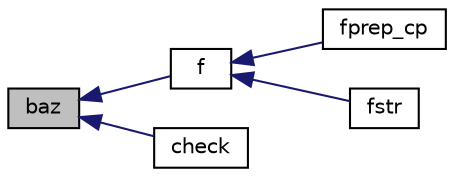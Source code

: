 digraph "baz"
{
  edge [fontname="Helvetica",fontsize="10",labelfontname="Helvetica",labelfontsize="10"];
  node [fontname="Helvetica",fontsize="10",shape=record];
  rankdir="LR";
  Node1 [label="baz",height=0.2,width=0.4,color="black", fillcolor="grey75", style="filled", fontcolor="black"];
  Node1 -> Node2 [dir="back",color="midnightblue",fontsize="10",style="solid",fontname="Helvetica"];
  Node2 [label="f",height=0.2,width=0.4,color="black", fillcolor="white", style="filled",URL="$asm_8c.html#ad1351d85ffec3c1176dc31d8e8f8e28a"];
  Node2 -> Node3 [dir="back",color="midnightblue",fontsize="10",style="solid",fontname="Helvetica"];
  Node3 [label="fprep_cp",height=0.2,width=0.4,color="black", fillcolor="white", style="filled",URL="$asm_8c.html#a371b0e0cfd4eaea53e17805f208b219b"];
  Node2 -> Node4 [dir="back",color="midnightblue",fontsize="10",style="solid",fontname="Helvetica"];
  Node4 [label="fstr",height=0.2,width=0.4,color="black", fillcolor="white", style="filled",URL="$asm_8c.html#afea2b44c34b6bba44c9909d19615b66b"];
  Node1 -> Node5 [dir="back",color="midnightblue",fontsize="10",style="solid",fontname="Helvetica"];
  Node5 [label="check",height=0.2,width=0.4,color="black", fillcolor="white", style="filled",URL="$asm__inst_8c.html#a83f8adca24e250bfb5c9a90a35503ae9"];
}

